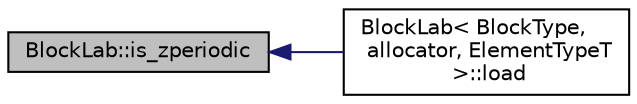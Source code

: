 digraph "BlockLab::is_zperiodic"
{
  edge [fontname="Helvetica",fontsize="10",labelfontname="Helvetica",labelfontsize="10"];
  node [fontname="Helvetica",fontsize="10",shape=record];
  rankdir="LR";
  Node1 [label="BlockLab::is_zperiodic",height=0.2,width=0.4,color="black", fillcolor="grey75", style="filled", fontcolor="black"];
  Node1 -> Node2 [dir="back",color="midnightblue",fontsize="10",style="solid",fontname="Helvetica"];
  Node2 [label="BlockLab\< BlockType,\l allocator, ElementTypeT\l \>::load",height=0.2,width=0.4,color="black", fillcolor="white", style="filled",URL="$class_block_lab.html#aefd27fed8fbb1d3d60fe1457ae90f248"];
}
